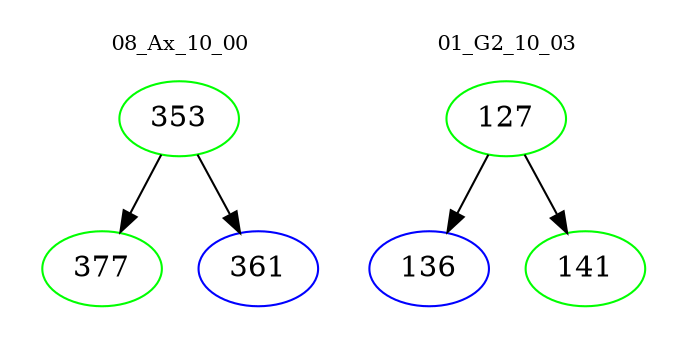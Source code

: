 digraph{
subgraph cluster_0 {
color = white
label = "08_Ax_10_00";
fontsize=10;
T0_353 [label="353", color="green"]
T0_353 -> T0_377 [color="black"]
T0_377 [label="377", color="green"]
T0_353 -> T0_361 [color="black"]
T0_361 [label="361", color="blue"]
}
subgraph cluster_1 {
color = white
label = "01_G2_10_03";
fontsize=10;
T1_127 [label="127", color="green"]
T1_127 -> T1_136 [color="black"]
T1_136 [label="136", color="blue"]
T1_127 -> T1_141 [color="black"]
T1_141 [label="141", color="green"]
}
}
